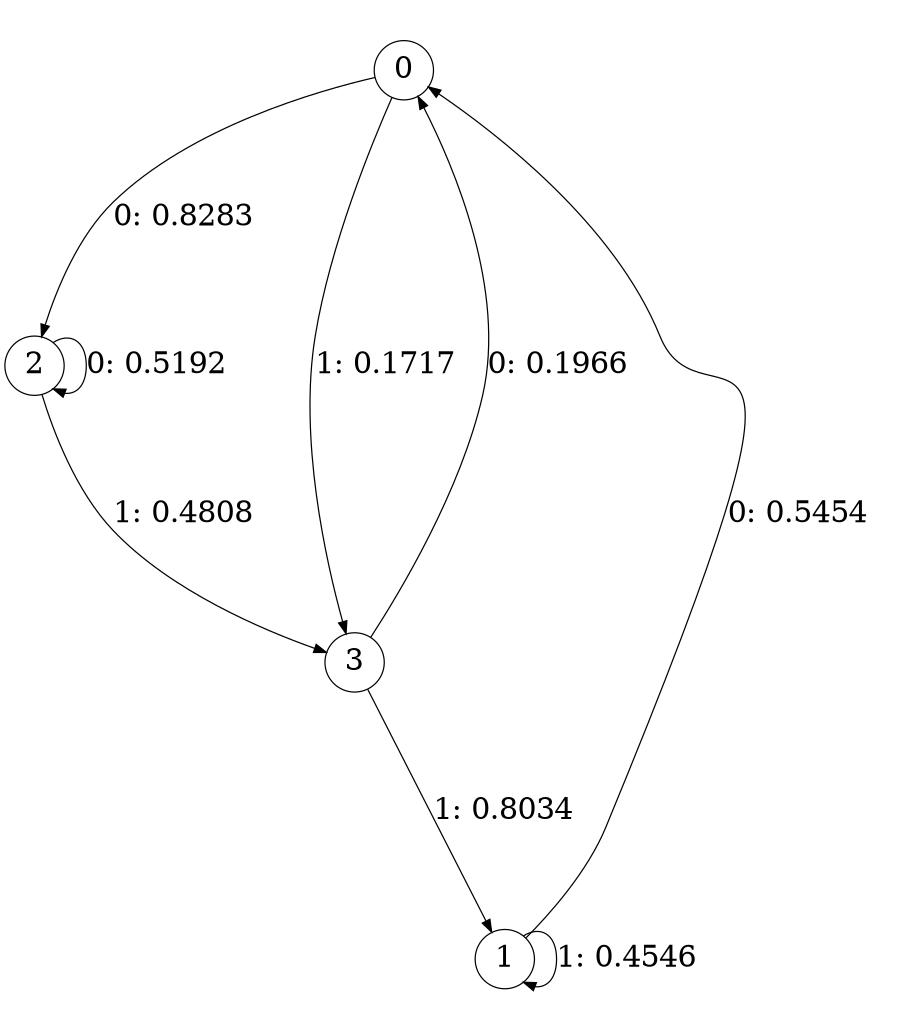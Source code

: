 digraph "ch11randomL2" {
size = "6,8.5";
ratio = "fill";
node [shape = circle];
node [fontsize = 24];
edge [fontsize = 24];
0 -> 2 [label = "0: 0.8283   "];
0 -> 3 [label = "1: 0.1717   "];
1 -> 0 [label = "0: 0.5454   "];
1 -> 1 [label = "1: 0.4546   "];
2 -> 2 [label = "0: 0.5192   "];
2 -> 3 [label = "1: 0.4808   "];
3 -> 0 [label = "0: 0.1966   "];
3 -> 1 [label = "1: 0.8034   "];
}